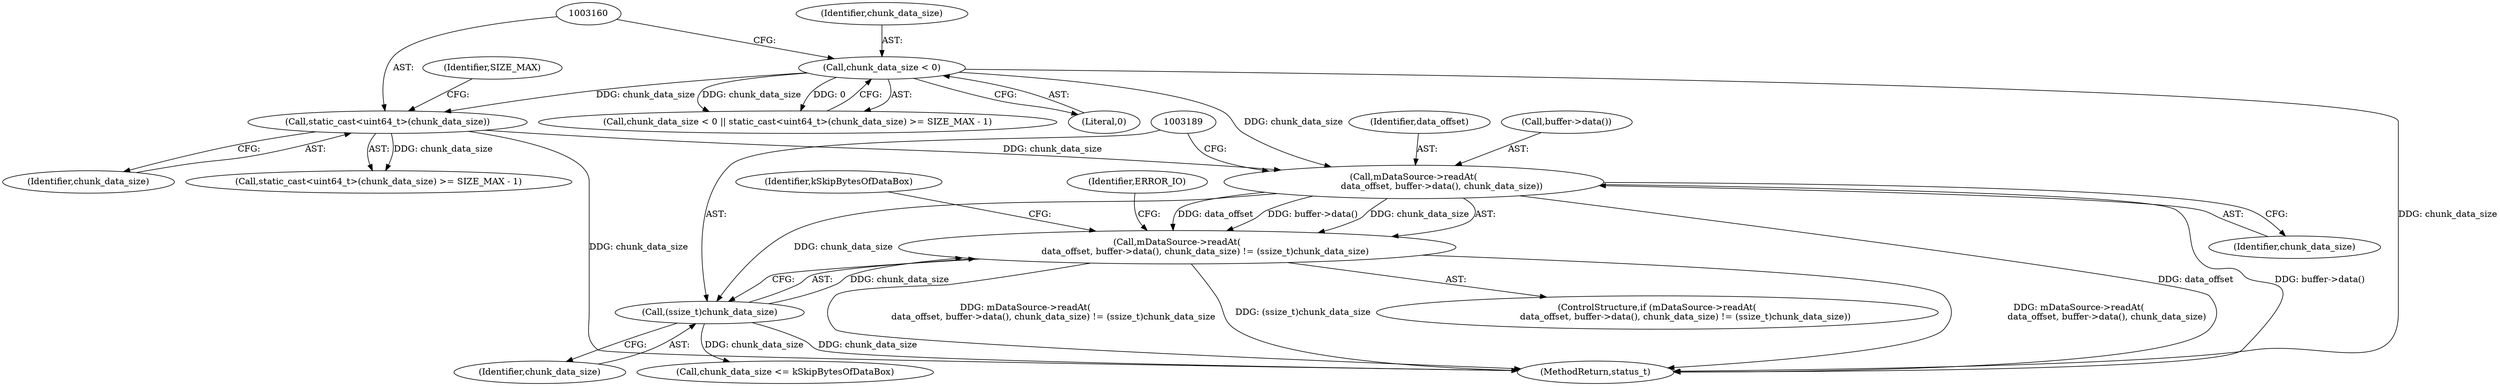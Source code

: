 digraph "0_Android_f81038006b4c59a5a148dcad887371206033c28f_2@API" {
"1003183" [label="(Call,mDataSource->readAt(\n                    data_offset, buffer->data(), chunk_data_size) != (ssize_t)chunk_data_size)"];
"1003184" [label="(Call,mDataSource->readAt(\n                    data_offset, buffer->data(), chunk_data_size))"];
"1003159" [label="(Call,static_cast<uint64_t>(chunk_data_size))"];
"1003155" [label="(Call,chunk_data_size < 0)"];
"1003188" [label="(Call,(ssize_t)chunk_data_size)"];
"1003199" [label="(Call,chunk_data_size <= kSkipBytesOfDataBox)"];
"1003185" [label="(Identifier,data_offset)"];
"1003289" [label="(MethodReturn,status_t)"];
"1003156" [label="(Identifier,chunk_data_size)"];
"1003161" [label="(Identifier,chunk_data_size)"];
"1003183" [label="(Call,mDataSource->readAt(\n                    data_offset, buffer->data(), chunk_data_size) != (ssize_t)chunk_data_size)"];
"1003155" [label="(Call,chunk_data_size < 0)"];
"1003187" [label="(Identifier,chunk_data_size)"];
"1003190" [label="(Identifier,chunk_data_size)"];
"1003186" [label="(Call,buffer->data())"];
"1003184" [label="(Call,mDataSource->readAt(\n                    data_offset, buffer->data(), chunk_data_size))"];
"1003188" [label="(Call,(ssize_t)chunk_data_size)"];
"1003159" [label="(Call,static_cast<uint64_t>(chunk_data_size))"];
"1003157" [label="(Literal,0)"];
"1003196" [label="(Identifier,kSkipBytesOfDataBox)"];
"1003193" [label="(Identifier,ERROR_IO)"];
"1003182" [label="(ControlStructure,if (mDataSource->readAt(\n                    data_offset, buffer->data(), chunk_data_size) != (ssize_t)chunk_data_size))"];
"1003163" [label="(Identifier,SIZE_MAX)"];
"1003158" [label="(Call,static_cast<uint64_t>(chunk_data_size) >= SIZE_MAX - 1)"];
"1003154" [label="(Call,chunk_data_size < 0 || static_cast<uint64_t>(chunk_data_size) >= SIZE_MAX - 1)"];
"1003183" -> "1003182"  [label="AST: "];
"1003183" -> "1003188"  [label="CFG: "];
"1003184" -> "1003183"  [label="AST: "];
"1003188" -> "1003183"  [label="AST: "];
"1003193" -> "1003183"  [label="CFG: "];
"1003196" -> "1003183"  [label="CFG: "];
"1003183" -> "1003289"  [label="DDG: mDataSource->readAt(\n                    data_offset, buffer->data(), chunk_data_size) != (ssize_t)chunk_data_size"];
"1003183" -> "1003289"  [label="DDG: (ssize_t)chunk_data_size"];
"1003183" -> "1003289"  [label="DDG: mDataSource->readAt(\n                    data_offset, buffer->data(), chunk_data_size)"];
"1003184" -> "1003183"  [label="DDG: data_offset"];
"1003184" -> "1003183"  [label="DDG: buffer->data()"];
"1003184" -> "1003183"  [label="DDG: chunk_data_size"];
"1003188" -> "1003183"  [label="DDG: chunk_data_size"];
"1003184" -> "1003187"  [label="CFG: "];
"1003185" -> "1003184"  [label="AST: "];
"1003186" -> "1003184"  [label="AST: "];
"1003187" -> "1003184"  [label="AST: "];
"1003189" -> "1003184"  [label="CFG: "];
"1003184" -> "1003289"  [label="DDG: buffer->data()"];
"1003184" -> "1003289"  [label="DDG: data_offset"];
"1003159" -> "1003184"  [label="DDG: chunk_data_size"];
"1003155" -> "1003184"  [label="DDG: chunk_data_size"];
"1003184" -> "1003188"  [label="DDG: chunk_data_size"];
"1003159" -> "1003158"  [label="AST: "];
"1003159" -> "1003161"  [label="CFG: "];
"1003160" -> "1003159"  [label="AST: "];
"1003161" -> "1003159"  [label="AST: "];
"1003163" -> "1003159"  [label="CFG: "];
"1003159" -> "1003289"  [label="DDG: chunk_data_size"];
"1003159" -> "1003158"  [label="DDG: chunk_data_size"];
"1003155" -> "1003159"  [label="DDG: chunk_data_size"];
"1003155" -> "1003154"  [label="AST: "];
"1003155" -> "1003157"  [label="CFG: "];
"1003156" -> "1003155"  [label="AST: "];
"1003157" -> "1003155"  [label="AST: "];
"1003160" -> "1003155"  [label="CFG: "];
"1003154" -> "1003155"  [label="CFG: "];
"1003155" -> "1003289"  [label="DDG: chunk_data_size"];
"1003155" -> "1003154"  [label="DDG: chunk_data_size"];
"1003155" -> "1003154"  [label="DDG: 0"];
"1003188" -> "1003190"  [label="CFG: "];
"1003189" -> "1003188"  [label="AST: "];
"1003190" -> "1003188"  [label="AST: "];
"1003188" -> "1003289"  [label="DDG: chunk_data_size"];
"1003188" -> "1003199"  [label="DDG: chunk_data_size"];
}
